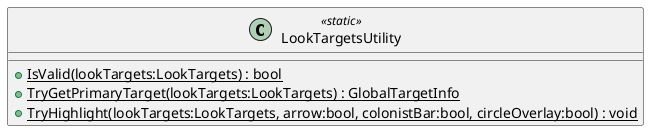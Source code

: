 @startuml
class LookTargetsUtility <<static>> {
    + {static} IsValid(lookTargets:LookTargets) : bool
    + {static} TryGetPrimaryTarget(lookTargets:LookTargets) : GlobalTargetInfo
    + {static} TryHighlight(lookTargets:LookTargets, arrow:bool, colonistBar:bool, circleOverlay:bool) : void
}
@enduml
